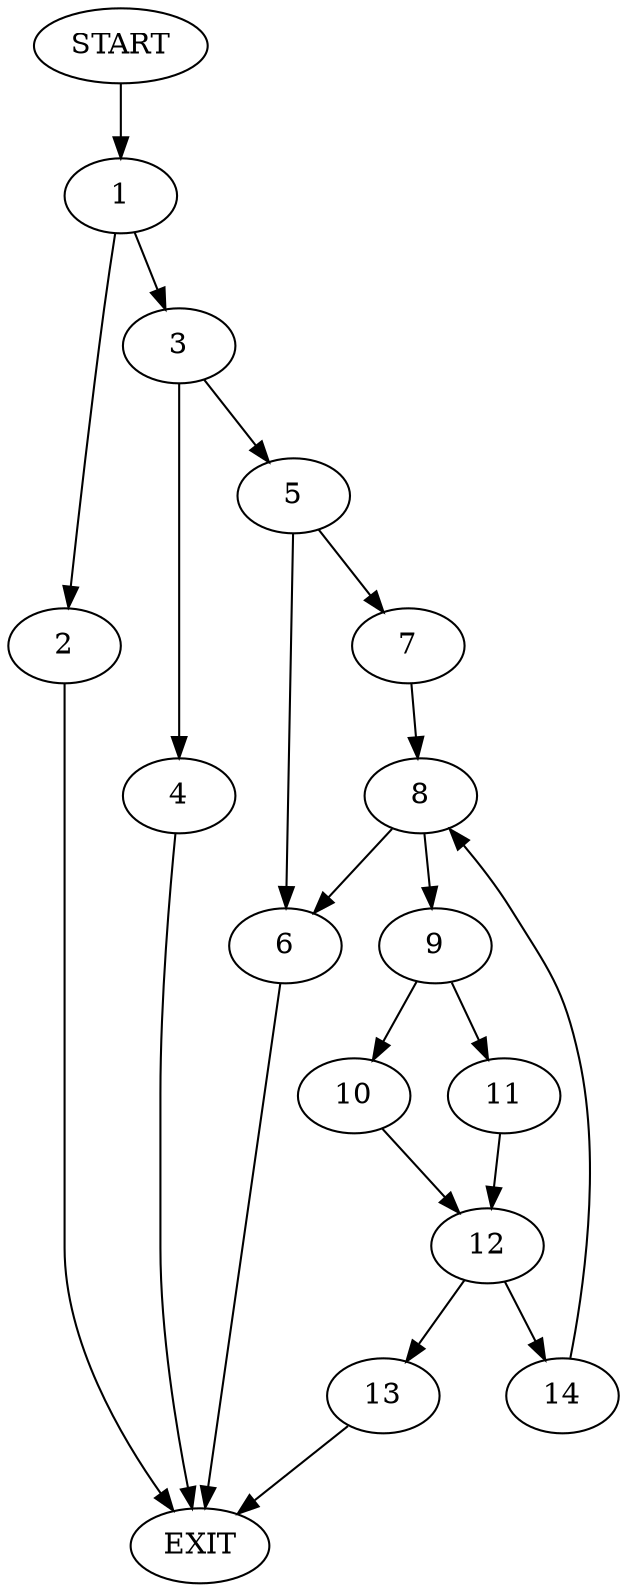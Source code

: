 digraph {
0 [label="START"]
15 [label="EXIT"]
0 -> 1
1 -> 2
1 -> 3
3 -> 4
3 -> 5
2 -> 15
4 -> 15
5 -> 6
5 -> 7
7 -> 8
6 -> 15
8 -> 9
8 -> 6
9 -> 10
9 -> 11
10 -> 12
11 -> 12
12 -> 13
12 -> 14
13 -> 15
14 -> 8
}
